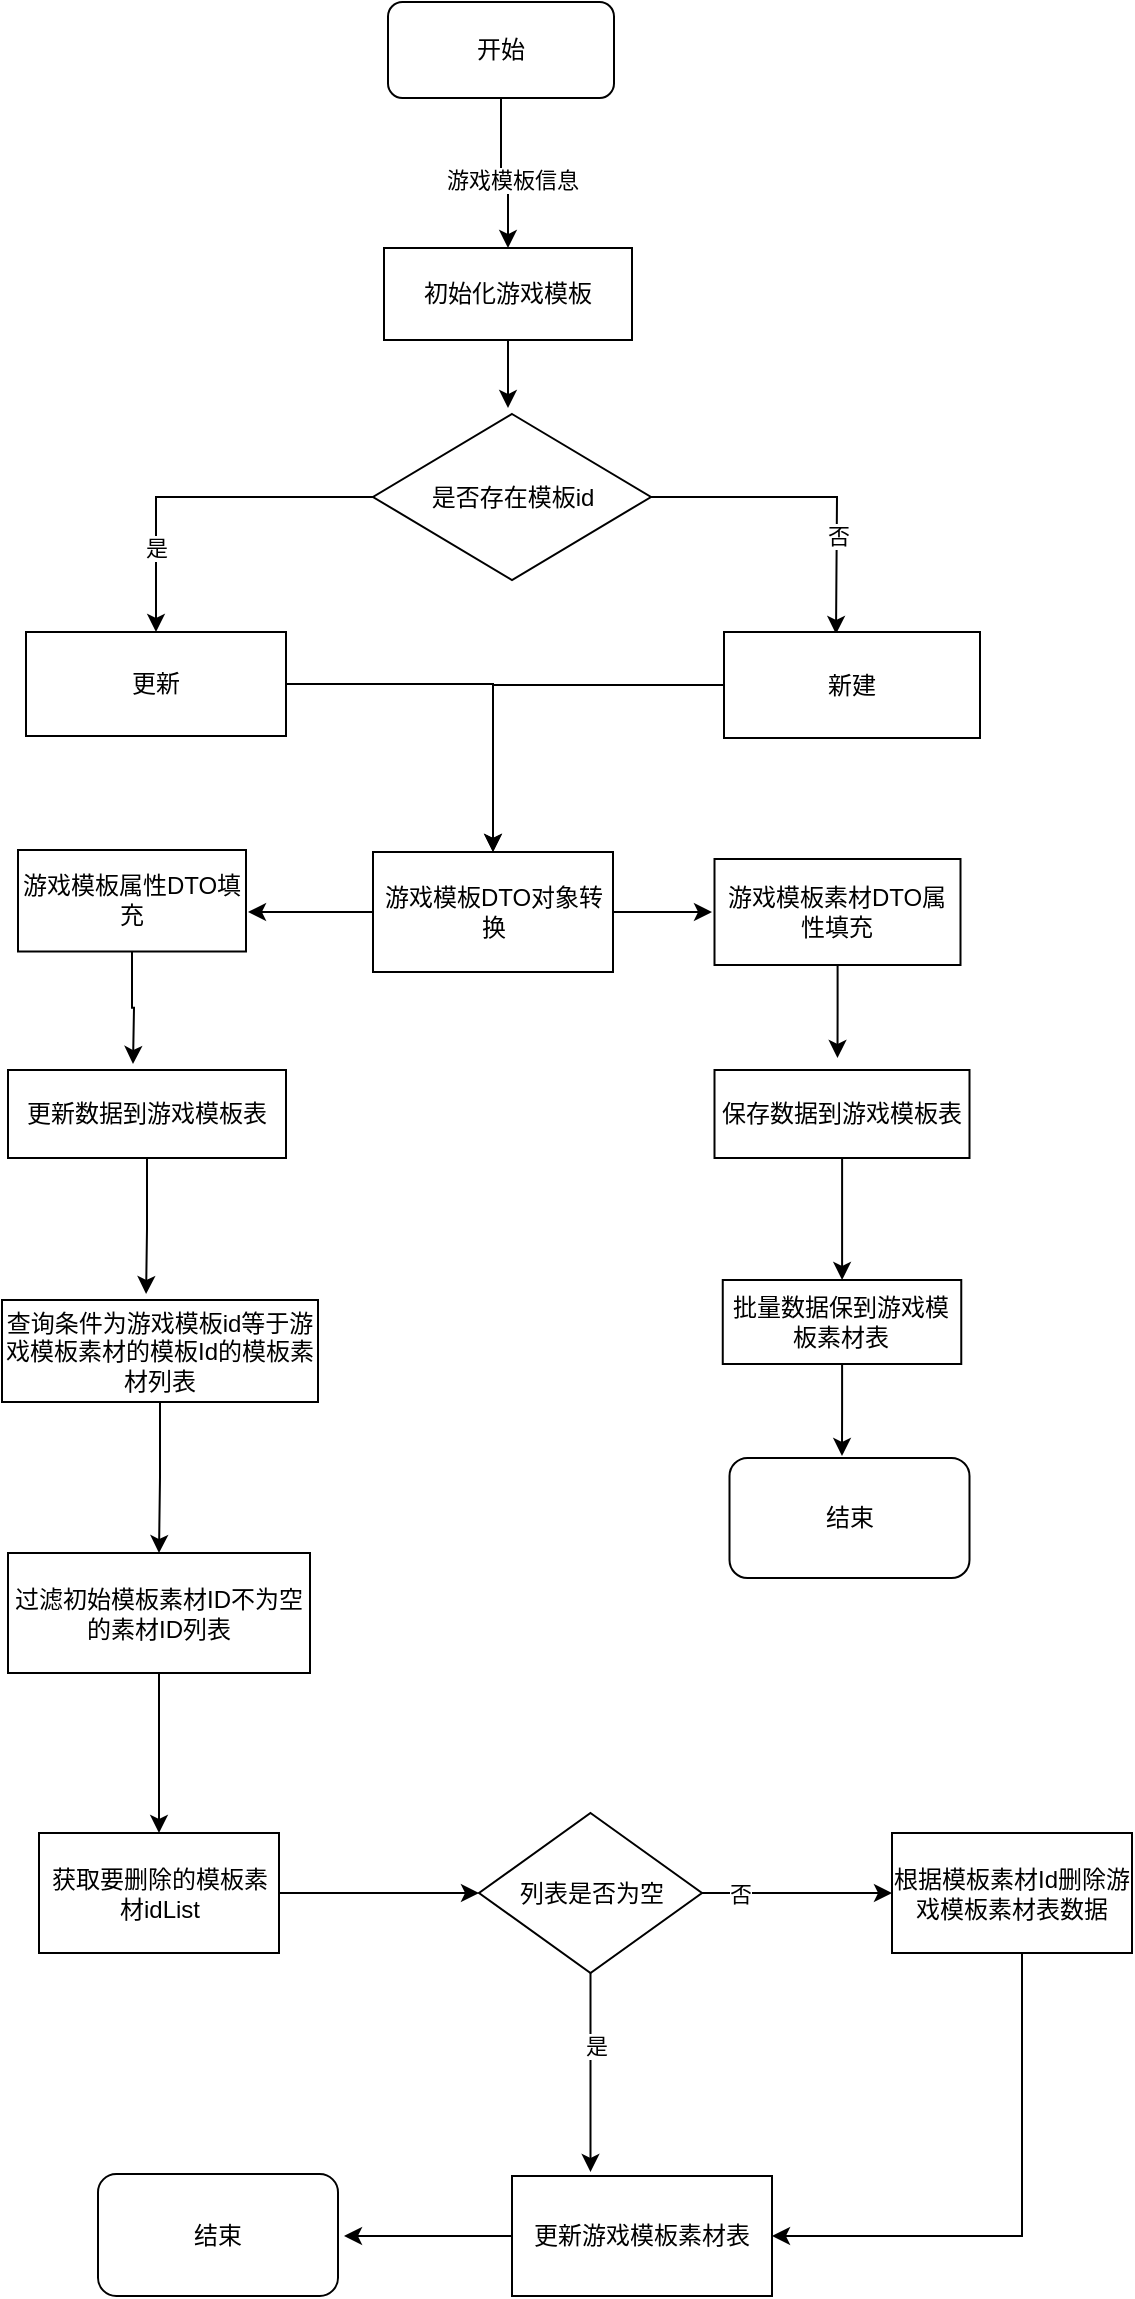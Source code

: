 <mxfile version="20.0.4" type="github">
  <diagram id="0Tklx7_lAxfijsAjSkI7" name="第 1 页">
    <mxGraphModel dx="1886" dy="850" grid="0" gridSize="10" guides="1" tooltips="1" connect="1" arrows="1" fold="1" page="1" pageScale="1" pageWidth="827" pageHeight="1169" math="0" shadow="0">
      <root>
        <mxCell id="0" />
        <mxCell id="1" parent="0" />
        <mxCell id="TxsUUksGF-29_J7jxnmf-2" style="edgeStyle=orthogonalEdgeStyle;rounded=0;orthogonalLoop=1;jettySize=auto;html=1;entryX=0.5;entryY=0;entryDx=0;entryDy=0;" edge="1" parent="1" source="TxsUUksGF-29_J7jxnmf-1" target="TxsUUksGF-29_J7jxnmf-14">
          <mxGeometry relative="1" as="geometry">
            <mxPoint x="432" y="374" as="targetPoint" />
          </mxGeometry>
        </mxCell>
        <mxCell id="TxsUUksGF-29_J7jxnmf-3" value="游戏模板信息" style="edgeLabel;html=1;align=center;verticalAlign=middle;resizable=0;points=[];" vertex="1" connectable="0" parent="TxsUUksGF-29_J7jxnmf-2">
          <mxGeometry x="0.127" y="2" relative="1" as="geometry">
            <mxPoint as="offset" />
          </mxGeometry>
        </mxCell>
        <mxCell id="TxsUUksGF-29_J7jxnmf-1" value="开始" style="rounded=1;whiteSpace=wrap;html=1;" vertex="1" parent="1">
          <mxGeometry x="374" y="275" width="113" height="48" as="geometry" />
        </mxCell>
        <mxCell id="TxsUUksGF-29_J7jxnmf-9" style="edgeStyle=orthogonalEdgeStyle;rounded=0;orthogonalLoop=1;jettySize=auto;html=1;" edge="1" parent="1" source="TxsUUksGF-29_J7jxnmf-7">
          <mxGeometry relative="1" as="geometry">
            <mxPoint x="598" y="591" as="targetPoint" />
          </mxGeometry>
        </mxCell>
        <mxCell id="TxsUUksGF-29_J7jxnmf-12" value="否" style="edgeLabel;html=1;align=center;verticalAlign=middle;resizable=0;points=[];" vertex="1" connectable="0" parent="TxsUUksGF-29_J7jxnmf-9">
          <mxGeometry x="0.378" relative="1" as="geometry">
            <mxPoint y="1" as="offset" />
          </mxGeometry>
        </mxCell>
        <mxCell id="TxsUUksGF-29_J7jxnmf-39" style="edgeStyle=orthogonalEdgeStyle;rounded=0;orthogonalLoop=1;jettySize=auto;html=1;" edge="1" parent="1" source="TxsUUksGF-29_J7jxnmf-7" target="TxsUUksGF-29_J7jxnmf-17">
          <mxGeometry relative="1" as="geometry" />
        </mxCell>
        <mxCell id="TxsUUksGF-29_J7jxnmf-40" value="是" style="edgeLabel;html=1;align=center;verticalAlign=middle;resizable=0;points=[];" vertex="1" connectable="0" parent="TxsUUksGF-29_J7jxnmf-39">
          <mxGeometry x="0.718" relative="1" as="geometry">
            <mxPoint y="-17" as="offset" />
          </mxGeometry>
        </mxCell>
        <mxCell id="TxsUUksGF-29_J7jxnmf-7" value="是否存在模板id" style="rhombus;whiteSpace=wrap;html=1;" vertex="1" parent="1">
          <mxGeometry x="366.5" y="481" width="139" height="83" as="geometry" />
        </mxCell>
        <mxCell id="TxsUUksGF-29_J7jxnmf-66" style="edgeStyle=orthogonalEdgeStyle;rounded=0;orthogonalLoop=1;jettySize=auto;html=1;" edge="1" parent="1" source="TxsUUksGF-29_J7jxnmf-14">
          <mxGeometry relative="1" as="geometry">
            <mxPoint x="434" y="478" as="targetPoint" />
          </mxGeometry>
        </mxCell>
        <mxCell id="TxsUUksGF-29_J7jxnmf-14" value="初始化游戏模板" style="rounded=0;whiteSpace=wrap;html=1;" vertex="1" parent="1">
          <mxGeometry x="372" y="398" width="124" height="46" as="geometry" />
        </mxCell>
        <mxCell id="TxsUUksGF-29_J7jxnmf-34" style="edgeStyle=orthogonalEdgeStyle;rounded=0;orthogonalLoop=1;jettySize=auto;html=1;" edge="1" parent="1" source="TxsUUksGF-29_J7jxnmf-17" target="TxsUUksGF-29_J7jxnmf-33">
          <mxGeometry relative="1" as="geometry" />
        </mxCell>
        <mxCell id="TxsUUksGF-29_J7jxnmf-17" value="更新" style="rounded=0;whiteSpace=wrap;html=1;" vertex="1" parent="1">
          <mxGeometry x="193" y="590" width="130" height="52" as="geometry" />
        </mxCell>
        <mxCell id="TxsUUksGF-29_J7jxnmf-35" style="edgeStyle=orthogonalEdgeStyle;rounded=0;orthogonalLoop=1;jettySize=auto;html=1;entryX=0.5;entryY=0;entryDx=0;entryDy=0;" edge="1" parent="1" source="TxsUUksGF-29_J7jxnmf-18" target="TxsUUksGF-29_J7jxnmf-33">
          <mxGeometry relative="1" as="geometry" />
        </mxCell>
        <mxCell id="TxsUUksGF-29_J7jxnmf-18" value="新建" style="rounded=0;whiteSpace=wrap;html=1;" vertex="1" parent="1">
          <mxGeometry x="542" y="590" width="128" height="53" as="geometry" />
        </mxCell>
        <mxCell id="TxsUUksGF-29_J7jxnmf-63" style="edgeStyle=orthogonalEdgeStyle;rounded=0;orthogonalLoop=1;jettySize=auto;html=1;" edge="1" parent="1" source="TxsUUksGF-29_J7jxnmf-19">
          <mxGeometry relative="1" as="geometry">
            <mxPoint x="598.75" y="803" as="targetPoint" />
          </mxGeometry>
        </mxCell>
        <mxCell id="TxsUUksGF-29_J7jxnmf-19" value="游戏模板素材DTO属性填充" style="rounded=0;whiteSpace=wrap;html=1;" vertex="1" parent="1">
          <mxGeometry x="537.25" y="703.5" width="123" height="53" as="geometry" />
        </mxCell>
        <mxCell id="TxsUUksGF-29_J7jxnmf-26" value="" style="edgeStyle=orthogonalEdgeStyle;rounded=0;orthogonalLoop=1;jettySize=auto;html=1;" edge="1" parent="1" source="TxsUUksGF-29_J7jxnmf-21" target="TxsUUksGF-29_J7jxnmf-25">
          <mxGeometry relative="1" as="geometry" />
        </mxCell>
        <mxCell id="TxsUUksGF-29_J7jxnmf-21" value="保存数据到游戏模板表" style="whiteSpace=wrap;html=1;rounded=0;" vertex="1" parent="1">
          <mxGeometry x="537.25" y="809" width="127.5" height="44" as="geometry" />
        </mxCell>
        <mxCell id="TxsUUksGF-29_J7jxnmf-29" style="edgeStyle=orthogonalEdgeStyle;rounded=0;orthogonalLoop=1;jettySize=auto;html=1;" edge="1" parent="1" source="TxsUUksGF-29_J7jxnmf-25">
          <mxGeometry relative="1" as="geometry">
            <mxPoint x="601.005" y="1002" as="targetPoint" />
          </mxGeometry>
        </mxCell>
        <mxCell id="TxsUUksGF-29_J7jxnmf-25" value="批量数据保到游戏模板素材表" style="whiteSpace=wrap;html=1;rounded=0;" vertex="1" parent="1">
          <mxGeometry x="541.38" y="914" width="119.25" height="42" as="geometry" />
        </mxCell>
        <mxCell id="TxsUUksGF-29_J7jxnmf-27" value="结束" style="rounded=1;whiteSpace=wrap;html=1;" vertex="1" parent="1">
          <mxGeometry x="544.75" y="1003" width="120" height="60" as="geometry" />
        </mxCell>
        <mxCell id="TxsUUksGF-29_J7jxnmf-36" style="edgeStyle=orthogonalEdgeStyle;rounded=0;orthogonalLoop=1;jettySize=auto;html=1;" edge="1" parent="1" source="TxsUUksGF-29_J7jxnmf-33">
          <mxGeometry relative="1" as="geometry">
            <mxPoint x="536" y="730" as="targetPoint" />
          </mxGeometry>
        </mxCell>
        <mxCell id="TxsUUksGF-29_J7jxnmf-37" style="edgeStyle=orthogonalEdgeStyle;rounded=0;orthogonalLoop=1;jettySize=auto;html=1;" edge="1" parent="1" source="TxsUUksGF-29_J7jxnmf-33">
          <mxGeometry relative="1" as="geometry">
            <mxPoint x="304" y="730" as="targetPoint" />
          </mxGeometry>
        </mxCell>
        <mxCell id="TxsUUksGF-29_J7jxnmf-33" value="游戏模板DTO对象转换" style="rounded=0;whiteSpace=wrap;html=1;" vertex="1" parent="1">
          <mxGeometry x="366.5" y="700" width="120" height="60" as="geometry" />
        </mxCell>
        <mxCell id="TxsUUksGF-29_J7jxnmf-62" style="edgeStyle=orthogonalEdgeStyle;rounded=0;orthogonalLoop=1;jettySize=auto;html=1;" edge="1" parent="1" source="TxsUUksGF-29_J7jxnmf-38">
          <mxGeometry relative="1" as="geometry">
            <mxPoint x="246.5" y="806" as="targetPoint" />
          </mxGeometry>
        </mxCell>
        <mxCell id="TxsUUksGF-29_J7jxnmf-38" value="游戏模板属性DTO填充" style="rounded=0;whiteSpace=wrap;html=1;" vertex="1" parent="1">
          <mxGeometry x="189" y="699" width="114" height="50.75" as="geometry" />
        </mxCell>
        <mxCell id="TxsUUksGF-29_J7jxnmf-64" style="edgeStyle=orthogonalEdgeStyle;rounded=0;orthogonalLoop=1;jettySize=auto;html=1;entryX=0.456;entryY=-0.059;entryDx=0;entryDy=0;entryPerimeter=0;" edge="1" parent="1" source="TxsUUksGF-29_J7jxnmf-43" target="TxsUUksGF-29_J7jxnmf-44">
          <mxGeometry relative="1" as="geometry" />
        </mxCell>
        <mxCell id="TxsUUksGF-29_J7jxnmf-43" value="更新数据到游戏模板表" style="whiteSpace=wrap;html=1;rounded=0;" vertex="1" parent="1">
          <mxGeometry x="184" y="809" width="139" height="44" as="geometry" />
        </mxCell>
        <mxCell id="TxsUUksGF-29_J7jxnmf-47" value="" style="edgeStyle=orthogonalEdgeStyle;rounded=0;orthogonalLoop=1;jettySize=auto;html=1;" edge="1" parent="1" source="TxsUUksGF-29_J7jxnmf-44" target="TxsUUksGF-29_J7jxnmf-46">
          <mxGeometry relative="1" as="geometry" />
        </mxCell>
        <mxCell id="TxsUUksGF-29_J7jxnmf-44" value="查询条件为游戏模板id等于游戏模板素材的模板Id的模板素材列表" style="whiteSpace=wrap;html=1;rounded=0;" vertex="1" parent="1">
          <mxGeometry x="181" y="924" width="158" height="51" as="geometry" />
        </mxCell>
        <mxCell id="TxsUUksGF-29_J7jxnmf-49" value="" style="edgeStyle=orthogonalEdgeStyle;rounded=0;orthogonalLoop=1;jettySize=auto;html=1;" edge="1" parent="1" source="TxsUUksGF-29_J7jxnmf-46" target="TxsUUksGF-29_J7jxnmf-48">
          <mxGeometry relative="1" as="geometry" />
        </mxCell>
        <mxCell id="TxsUUksGF-29_J7jxnmf-46" value="过滤初始模板素材ID不为空的素材ID列表" style="whiteSpace=wrap;html=1;rounded=0;" vertex="1" parent="1">
          <mxGeometry x="184" y="1050.5" width="151" height="60" as="geometry" />
        </mxCell>
        <mxCell id="TxsUUksGF-29_J7jxnmf-51" value="" style="edgeStyle=orthogonalEdgeStyle;rounded=0;orthogonalLoop=1;jettySize=auto;html=1;" edge="1" parent="1" source="TxsUUksGF-29_J7jxnmf-48" target="TxsUUksGF-29_J7jxnmf-50">
          <mxGeometry relative="1" as="geometry" />
        </mxCell>
        <UserObject label="获取要删除的模板素材idList" tooltip="获取初始模板素材id不包含编辑的模板素材id的素材ID列表" id="TxsUUksGF-29_J7jxnmf-48">
          <mxCell style="whiteSpace=wrap;html=1;rounded=0;" vertex="1" parent="1">
            <mxGeometry x="199.5" y="1190.5" width="120" height="60" as="geometry" />
          </mxCell>
        </UserObject>
        <mxCell id="TxsUUksGF-29_J7jxnmf-53" value="" style="edgeStyle=orthogonalEdgeStyle;rounded=0;orthogonalLoop=1;jettySize=auto;html=1;" edge="1" parent="1" source="TxsUUksGF-29_J7jxnmf-50" target="TxsUUksGF-29_J7jxnmf-52">
          <mxGeometry relative="1" as="geometry" />
        </mxCell>
        <mxCell id="TxsUUksGF-29_J7jxnmf-54" value="否" style="edgeLabel;html=1;align=center;verticalAlign=middle;resizable=0;points=[];" vertex="1" connectable="0" parent="TxsUUksGF-29_J7jxnmf-53">
          <mxGeometry x="-0.611" relative="1" as="geometry">
            <mxPoint as="offset" />
          </mxGeometry>
        </mxCell>
        <mxCell id="TxsUUksGF-29_J7jxnmf-55" style="edgeStyle=orthogonalEdgeStyle;rounded=0;orthogonalLoop=1;jettySize=auto;html=1;" edge="1" parent="1" source="TxsUUksGF-29_J7jxnmf-50">
          <mxGeometry relative="1" as="geometry">
            <mxPoint x="475.25" y="1360" as="targetPoint" />
          </mxGeometry>
        </mxCell>
        <mxCell id="TxsUUksGF-29_J7jxnmf-56" value="是" style="edgeLabel;html=1;align=center;verticalAlign=middle;resizable=0;points=[];" vertex="1" connectable="0" parent="TxsUUksGF-29_J7jxnmf-55">
          <mxGeometry x="-0.266" y="2" relative="1" as="geometry">
            <mxPoint as="offset" />
          </mxGeometry>
        </mxCell>
        <mxCell id="TxsUUksGF-29_J7jxnmf-50" value="列表是否为空" style="rhombus;whiteSpace=wrap;html=1;rounded=0;" vertex="1" parent="1">
          <mxGeometry x="419.5" y="1180.5" width="111.5" height="80" as="geometry" />
        </mxCell>
        <mxCell id="TxsUUksGF-29_J7jxnmf-57" style="edgeStyle=orthogonalEdgeStyle;rounded=0;orthogonalLoop=1;jettySize=auto;html=1;entryX=1;entryY=0.5;entryDx=0;entryDy=0;" edge="1" parent="1" source="TxsUUksGF-29_J7jxnmf-52" target="TxsUUksGF-29_J7jxnmf-58">
          <mxGeometry relative="1" as="geometry">
            <mxPoint x="666" y="1389" as="targetPoint" />
            <Array as="points">
              <mxPoint x="691" y="1392" />
            </Array>
          </mxGeometry>
        </mxCell>
        <mxCell id="TxsUUksGF-29_J7jxnmf-52" value="根据模板素材Id删除游戏模板素材表数据" style="rounded=0;whiteSpace=wrap;html=1;" vertex="1" parent="1">
          <mxGeometry x="626" y="1190.5" width="120" height="60" as="geometry" />
        </mxCell>
        <mxCell id="TxsUUksGF-29_J7jxnmf-59" style="edgeStyle=orthogonalEdgeStyle;rounded=0;orthogonalLoop=1;jettySize=auto;html=1;" edge="1" parent="1" source="TxsUUksGF-29_J7jxnmf-58">
          <mxGeometry relative="1" as="geometry">
            <mxPoint x="352" y="1392" as="targetPoint" />
          </mxGeometry>
        </mxCell>
        <mxCell id="TxsUUksGF-29_J7jxnmf-58" value="更新游戏模板素材表" style="rounded=0;whiteSpace=wrap;html=1;" vertex="1" parent="1">
          <mxGeometry x="436" y="1362" width="130" height="60" as="geometry" />
        </mxCell>
        <mxCell id="TxsUUksGF-29_J7jxnmf-60" value="结束" style="rounded=1;whiteSpace=wrap;html=1;" vertex="1" parent="1">
          <mxGeometry x="229" y="1361" width="120" height="61" as="geometry" />
        </mxCell>
      </root>
    </mxGraphModel>
  </diagram>
</mxfile>
